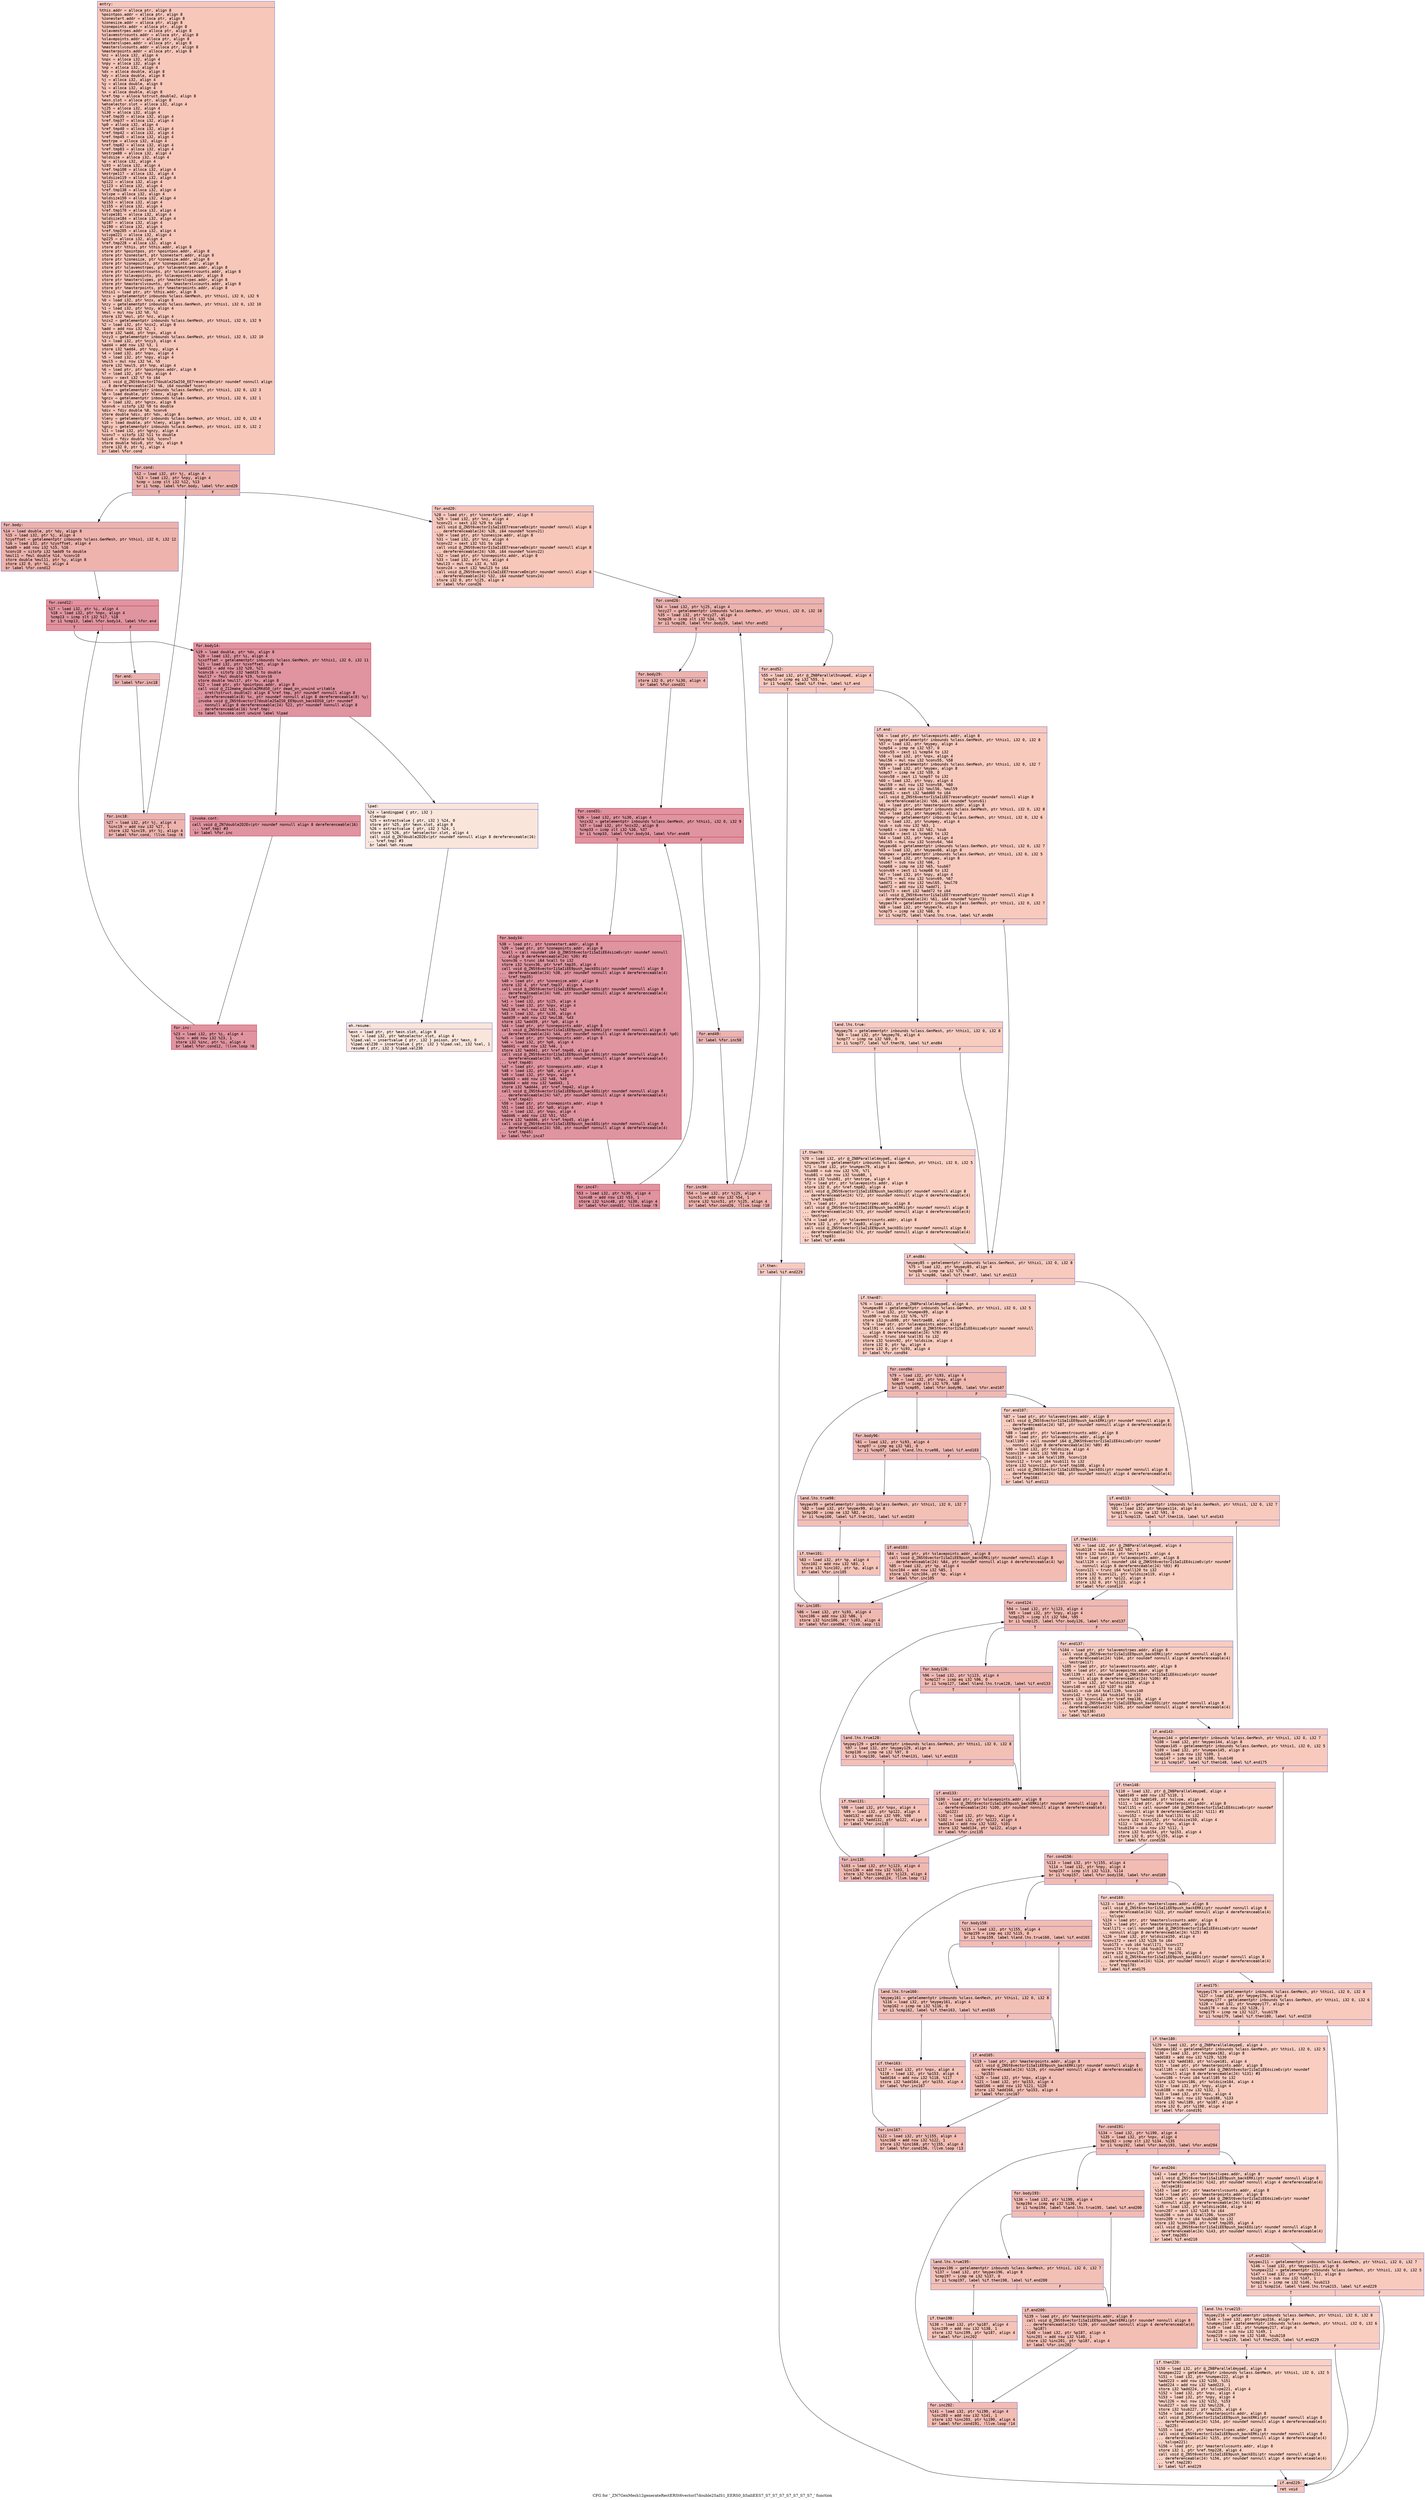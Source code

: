 digraph "CFG for '_ZN7GenMesh12generateRectERSt6vectorI7double2SaIS1_EERS0_IiSaIiEES7_S7_S7_S7_S7_S7_S7_S7_' function" {
	label="CFG for '_ZN7GenMesh12generateRectERSt6vectorI7double2SaIS1_EERS0_IiSaIiEES7_S7_S7_S7_S7_S7_S7_S7_' function";

	Node0x5579924471a0 [shape=record,color="#3d50c3ff", style=filled, fillcolor="#ec7f6370" fontname="Courier",label="{entry:\l|  %this.addr = alloca ptr, align 8\l  %pointpos.addr = alloca ptr, align 8\l  %zonestart.addr = alloca ptr, align 8\l  %zonesize.addr = alloca ptr, align 8\l  %zonepoints.addr = alloca ptr, align 8\l  %slavemstrpes.addr = alloca ptr, align 8\l  %slavemstrcounts.addr = alloca ptr, align 8\l  %slavepoints.addr = alloca ptr, align 8\l  %masterslvpes.addr = alloca ptr, align 8\l  %masterslvcounts.addr = alloca ptr, align 8\l  %masterpoints.addr = alloca ptr, align 8\l  %nz = alloca i32, align 4\l  %npx = alloca i32, align 4\l  %npy = alloca i32, align 4\l  %np = alloca i32, align 4\l  %dx = alloca double, align 8\l  %dy = alloca double, align 8\l  %j = alloca i32, align 4\l  %y = alloca double, align 8\l  %i = alloca i32, align 4\l  %x = alloca double, align 8\l  %ref.tmp = alloca %struct.double2, align 8\l  %exn.slot = alloca ptr, align 8\l  %ehselector.slot = alloca i32, align 4\l  %j25 = alloca i32, align 4\l  %i30 = alloca i32, align 4\l  %ref.tmp35 = alloca i32, align 4\l  %ref.tmp37 = alloca i32, align 4\l  %p0 = alloca i32, align 4\l  %ref.tmp40 = alloca i32, align 4\l  %ref.tmp42 = alloca i32, align 4\l  %ref.tmp45 = alloca i32, align 4\l  %mstrpe = alloca i32, align 4\l  %ref.tmp82 = alloca i32, align 4\l  %ref.tmp83 = alloca i32, align 4\l  %mstrpe88 = alloca i32, align 4\l  %oldsize = alloca i32, align 4\l  %p = alloca i32, align 4\l  %i93 = alloca i32, align 4\l  %ref.tmp108 = alloca i32, align 4\l  %mstrpe117 = alloca i32, align 4\l  %oldsize119 = alloca i32, align 4\l  %p122 = alloca i32, align 4\l  %j123 = alloca i32, align 4\l  %ref.tmp138 = alloca i32, align 4\l  %slvpe = alloca i32, align 4\l  %oldsize150 = alloca i32, align 4\l  %p153 = alloca i32, align 4\l  %j155 = alloca i32, align 4\l  %ref.tmp170 = alloca i32, align 4\l  %slvpe181 = alloca i32, align 4\l  %oldsize184 = alloca i32, align 4\l  %p187 = alloca i32, align 4\l  %i190 = alloca i32, align 4\l  %ref.tmp205 = alloca i32, align 4\l  %slvpe221 = alloca i32, align 4\l  %p225 = alloca i32, align 4\l  %ref.tmp228 = alloca i32, align 4\l  store ptr %this, ptr %this.addr, align 8\l  store ptr %pointpos, ptr %pointpos.addr, align 8\l  store ptr %zonestart, ptr %zonestart.addr, align 8\l  store ptr %zonesize, ptr %zonesize.addr, align 8\l  store ptr %zonepoints, ptr %zonepoints.addr, align 8\l  store ptr %slavemstrpes, ptr %slavemstrpes.addr, align 8\l  store ptr %slavemstrcounts, ptr %slavemstrcounts.addr, align 8\l  store ptr %slavepoints, ptr %slavepoints.addr, align 8\l  store ptr %masterslvpes, ptr %masterslvpes.addr, align 8\l  store ptr %masterslvcounts, ptr %masterslvcounts.addr, align 8\l  store ptr %masterpoints, ptr %masterpoints.addr, align 8\l  %this1 = load ptr, ptr %this.addr, align 8\l  %nzx = getelementptr inbounds %class.GenMesh, ptr %this1, i32 0, i32 9\l  %0 = load i32, ptr %nzx, align 8\l  %nzy = getelementptr inbounds %class.GenMesh, ptr %this1, i32 0, i32 10\l  %1 = load i32, ptr %nzy, align 4\l  %mul = mul nsw i32 %0, %1\l  store i32 %mul, ptr %nz, align 4\l  %nzx2 = getelementptr inbounds %class.GenMesh, ptr %this1, i32 0, i32 9\l  %2 = load i32, ptr %nzx2, align 8\l  %add = add nsw i32 %2, 1\l  store i32 %add, ptr %npx, align 4\l  %nzy3 = getelementptr inbounds %class.GenMesh, ptr %this1, i32 0, i32 10\l  %3 = load i32, ptr %nzy3, align 4\l  %add4 = add nsw i32 %3, 1\l  store i32 %add4, ptr %npy, align 4\l  %4 = load i32, ptr %npx, align 4\l  %5 = load i32, ptr %npy, align 4\l  %mul5 = mul nsw i32 %4, %5\l  store i32 %mul5, ptr %np, align 4\l  %6 = load ptr, ptr %pointpos.addr, align 8\l  %7 = load i32, ptr %np, align 4\l  %conv = sext i32 %7 to i64\l  call void @_ZNSt6vectorI7double2SaIS0_EE7reserveEm(ptr noundef nonnull align\l... 8 dereferenceable(24) %6, i64 noundef %conv)\l  %lenx = getelementptr inbounds %class.GenMesh, ptr %this1, i32 0, i32 3\l  %8 = load double, ptr %lenx, align 8\l  %gnzx = getelementptr inbounds %class.GenMesh, ptr %this1, i32 0, i32 1\l  %9 = load i32, ptr %gnzx, align 8\l  %conv6 = sitofp i32 %9 to double\l  %div = fdiv double %8, %conv6\l  store double %div, ptr %dx, align 8\l  %leny = getelementptr inbounds %class.GenMesh, ptr %this1, i32 0, i32 4\l  %10 = load double, ptr %leny, align 8\l  %gnzy = getelementptr inbounds %class.GenMesh, ptr %this1, i32 0, i32 2\l  %11 = load i32, ptr %gnzy, align 4\l  %conv7 = sitofp i32 %11 to double\l  %div8 = fdiv double %10, %conv7\l  store double %div8, ptr %dy, align 8\l  store i32 0, ptr %j, align 4\l  br label %for.cond\l}"];
	Node0x5579924471a0 -> Node0x557992464010[tooltip="entry -> for.cond\nProbability 100.00%" ];
	Node0x557992464010 [shape=record,color="#3d50c3ff", style=filled, fillcolor="#d6524470" fontname="Courier",label="{for.cond:\l|  %12 = load i32, ptr %j, align 4\l  %13 = load i32, ptr %npy, align 4\l  %cmp = icmp slt i32 %12, %13\l  br i1 %cmp, label %for.body, label %for.end20\l|{<s0>T|<s1>F}}"];
	Node0x557992464010:s0 -> Node0x557992464280[tooltip="for.cond -> for.body\nProbability 96.88%" ];
	Node0x557992464010:s1 -> Node0x5579924642d0[tooltip="for.cond -> for.end20\nProbability 3.12%" ];
	Node0x557992464280 [shape=record,color="#3d50c3ff", style=filled, fillcolor="#d6524470" fontname="Courier",label="{for.body:\l|  %14 = load double, ptr %dy, align 8\l  %15 = load i32, ptr %j, align 4\l  %zyoffset = getelementptr inbounds %class.GenMesh, ptr %this1, i32 0, i32 12\l  %16 = load i32, ptr %zyoffset, align 4\l  %add9 = add nsw i32 %15, %16\l  %conv10 = sitofp i32 %add9 to double\l  %mul11 = fmul double %14, %conv10\l  store double %mul11, ptr %y, align 8\l  store i32 0, ptr %i, align 4\l  br label %for.cond12\l}"];
	Node0x557992464280 -> Node0x557992464970[tooltip="for.body -> for.cond12\nProbability 100.00%" ];
	Node0x557992464970 [shape=record,color="#b70d28ff", style=filled, fillcolor="#b70d2870" fontname="Courier",label="{for.cond12:\l|  %17 = load i32, ptr %i, align 4\l  %18 = load i32, ptr %npx, align 4\l  %cmp13 = icmp slt i32 %17, %18\l  br i1 %cmp13, label %for.body14, label %for.end\l|{<s0>T|<s1>F}}"];
	Node0x557992464970:s0 -> Node0x55799245e2c0[tooltip="for.cond12 -> for.body14\nProbability 96.88%" ];
	Node0x557992464970:s1 -> Node0x55799245e340[tooltip="for.cond12 -> for.end\nProbability 3.12%" ];
	Node0x55799245e2c0 [shape=record,color="#b70d28ff", style=filled, fillcolor="#b70d2870" fontname="Courier",label="{for.body14:\l|  %19 = load double, ptr %dx, align 8\l  %20 = load i32, ptr %i, align 4\l  %zxoffset = getelementptr inbounds %class.GenMesh, ptr %this1, i32 0, i32 11\l  %21 = load i32, ptr %zxoffset, align 8\l  %add15 = add nsw i32 %20, %21\l  %conv16 = sitofp i32 %add15 to double\l  %mul17 = fmul double %19, %conv16\l  store double %mul17, ptr %x, align 8\l  %22 = load ptr, ptr %pointpos.addr, align 8\l  call void @_Z12make_double2RKdS0_(ptr dead_on_unwind writable\l... sret(%struct.double2) align 8 %ref.tmp, ptr noundef nonnull align 8\l... dereferenceable(8) %x, ptr noundef nonnull align 8 dereferenceable(8) %y)\l  invoke void @_ZNSt6vectorI7double2SaIS0_EE9push_backEOS0_(ptr noundef\l... nonnull align 8 dereferenceable(24) %22, ptr noundef nonnull align 8\l... dereferenceable(16) %ref.tmp)\l          to label %invoke.cont unwind label %lpad\l}"];
	Node0x55799245e2c0 -> Node0x557992465a30[tooltip="for.body14 -> invoke.cont\nProbability 100.00%" ];
	Node0x55799245e2c0 -> Node0x557992465a80[tooltip="for.body14 -> lpad\nProbability 0.00%" ];
	Node0x557992465a30 [shape=record,color="#b70d28ff", style=filled, fillcolor="#b70d2870" fontname="Courier",label="{invoke.cont:\l|  call void @_ZN7double2D2Ev(ptr noundef nonnull align 8 dereferenceable(16)\l... %ref.tmp) #3\l  br label %for.inc\l}"];
	Node0x557992465a30 -> Node0x557992465d70[tooltip="invoke.cont -> for.inc\nProbability 100.00%" ];
	Node0x557992465d70 [shape=record,color="#b70d28ff", style=filled, fillcolor="#b70d2870" fontname="Courier",label="{for.inc:\l|  %23 = load i32, ptr %i, align 4\l  %inc = add nsw i32 %23, 1\l  store i32 %inc, ptr %i, align 4\l  br label %for.cond12, !llvm.loop !6\l}"];
	Node0x557992465d70 -> Node0x557992464970[tooltip="for.inc -> for.cond12\nProbability 100.00%" ];
	Node0x557992465a80 [shape=record,color="#3d50c3ff", style=filled, fillcolor="#f4c5ad70" fontname="Courier",label="{lpad:\l|  %24 = landingpad \{ ptr, i32 \}\l          cleanup\l  %25 = extractvalue \{ ptr, i32 \} %24, 0\l  store ptr %25, ptr %exn.slot, align 8\l  %26 = extractvalue \{ ptr, i32 \} %24, 1\l  store i32 %26, ptr %ehselector.slot, align 4\l  call void @_ZN7double2D2Ev(ptr noundef nonnull align 8 dereferenceable(16)\l... %ref.tmp) #3\l  br label %eh.resume\l}"];
	Node0x557992465a80 -> Node0x5579924664f0[tooltip="lpad -> eh.resume\nProbability 100.00%" ];
	Node0x55799245e340 [shape=record,color="#3d50c3ff", style=filled, fillcolor="#d6524470" fontname="Courier",label="{for.end:\l|  br label %for.inc18\l}"];
	Node0x55799245e340 -> Node0x5579924665b0[tooltip="for.end -> for.inc18\nProbability 100.00%" ];
	Node0x5579924665b0 [shape=record,color="#3d50c3ff", style=filled, fillcolor="#d6524470" fontname="Courier",label="{for.inc18:\l|  %27 = load i32, ptr %j, align 4\l  %inc19 = add nsw i32 %27, 1\l  store i32 %inc19, ptr %j, align 4\l  br label %for.cond, !llvm.loop !8\l}"];
	Node0x5579924665b0 -> Node0x557992464010[tooltip="for.inc18 -> for.cond\nProbability 100.00%" ];
	Node0x5579924642d0 [shape=record,color="#3d50c3ff", style=filled, fillcolor="#ec7f6370" fontname="Courier",label="{for.end20:\l|  %28 = load ptr, ptr %zonestart.addr, align 8\l  %29 = load i32, ptr %nz, align 4\l  %conv21 = sext i32 %29 to i64\l  call void @_ZNSt6vectorIiSaIiEE7reserveEm(ptr noundef nonnull align 8\l... dereferenceable(24) %28, i64 noundef %conv21)\l  %30 = load ptr, ptr %zonesize.addr, align 8\l  %31 = load i32, ptr %nz, align 4\l  %conv22 = sext i32 %31 to i64\l  call void @_ZNSt6vectorIiSaIiEE7reserveEm(ptr noundef nonnull align 8\l... dereferenceable(24) %30, i64 noundef %conv22)\l  %32 = load ptr, ptr %zonepoints.addr, align 8\l  %33 = load i32, ptr %nz, align 4\l  %mul23 = mul nsw i32 4, %33\l  %conv24 = sext i32 %mul23 to i64\l  call void @_ZNSt6vectorIiSaIiEE7reserveEm(ptr noundef nonnull align 8\l... dereferenceable(24) %32, i64 noundef %conv24)\l  store i32 0, ptr %j25, align 4\l  br label %for.cond26\l}"];
	Node0x5579924642d0 -> Node0x5579924673e0[tooltip="for.end20 -> for.cond26\nProbability 100.00%" ];
	Node0x5579924673e0 [shape=record,color="#3d50c3ff", style=filled, fillcolor="#d6524470" fontname="Courier",label="{for.cond26:\l|  %34 = load i32, ptr %j25, align 4\l  %nzy27 = getelementptr inbounds %class.GenMesh, ptr %this1, i32 0, i32 10\l  %35 = load i32, ptr %nzy27, align 4\l  %cmp28 = icmp slt i32 %34, %35\l  br i1 %cmp28, label %for.body29, label %for.end52\l|{<s0>T|<s1>F}}"];
	Node0x5579924673e0:s0 -> Node0x5579924676f0[tooltip="for.cond26 -> for.body29\nProbability 96.88%" ];
	Node0x5579924673e0:s1 -> Node0x557992467740[tooltip="for.cond26 -> for.end52\nProbability 3.12%" ];
	Node0x5579924676f0 [shape=record,color="#3d50c3ff", style=filled, fillcolor="#d6524470" fontname="Courier",label="{for.body29:\l|  store i32 0, ptr %i30, align 4\l  br label %for.cond31\l}"];
	Node0x5579924676f0 -> Node0x557992467910[tooltip="for.body29 -> for.cond31\nProbability 100.00%" ];
	Node0x557992467910 [shape=record,color="#b70d28ff", style=filled, fillcolor="#b70d2870" fontname="Courier",label="{for.cond31:\l|  %36 = load i32, ptr %i30, align 4\l  %nzx32 = getelementptr inbounds %class.GenMesh, ptr %this1, i32 0, i32 9\l  %37 = load i32, ptr %nzx32, align 8\l  %cmp33 = icmp slt i32 %36, %37\l  br i1 %cmp33, label %for.body34, label %for.end49\l|{<s0>T|<s1>F}}"];
	Node0x557992467910:s0 -> Node0x557992467c90[tooltip="for.cond31 -> for.body34\nProbability 96.88%" ];
	Node0x557992467910:s1 -> Node0x557992467d10[tooltip="for.cond31 -> for.end49\nProbability 3.12%" ];
	Node0x557992467c90 [shape=record,color="#b70d28ff", style=filled, fillcolor="#b70d2870" fontname="Courier",label="{for.body34:\l|  %38 = load ptr, ptr %zonestart.addr, align 8\l  %39 = load ptr, ptr %zonepoints.addr, align 8\l  %call = call noundef i64 @_ZNKSt6vectorIiSaIiEE4sizeEv(ptr noundef nonnull\l... align 8 dereferenceable(24) %39) #3\l  %conv36 = trunc i64 %call to i32\l  store i32 %conv36, ptr %ref.tmp35, align 4\l  call void @_ZNSt6vectorIiSaIiEE9push_backEOi(ptr noundef nonnull align 8\l... dereferenceable(24) %38, ptr noundef nonnull align 4 dereferenceable(4)\l... %ref.tmp35)\l  %40 = load ptr, ptr %zonesize.addr, align 8\l  store i32 4, ptr %ref.tmp37, align 4\l  call void @_ZNSt6vectorIiSaIiEE9push_backEOi(ptr noundef nonnull align 8\l... dereferenceable(24) %40, ptr noundef nonnull align 4 dereferenceable(4)\l... %ref.tmp37)\l  %41 = load i32, ptr %j25, align 4\l  %42 = load i32, ptr %npx, align 4\l  %mul38 = mul nsw i32 %41, %42\l  %43 = load i32, ptr %i30, align 4\l  %add39 = add nsw i32 %mul38, %43\l  store i32 %add39, ptr %p0, align 4\l  %44 = load ptr, ptr %zonepoints.addr, align 8\l  call void @_ZNSt6vectorIiSaIiEE9push_backERKi(ptr noundef nonnull align 8\l... dereferenceable(24) %44, ptr noundef nonnull align 4 dereferenceable(4) %p0)\l  %45 = load ptr, ptr %zonepoints.addr, align 8\l  %46 = load i32, ptr %p0, align 4\l  %add41 = add nsw i32 %46, 1\l  store i32 %add41, ptr %ref.tmp40, align 4\l  call void @_ZNSt6vectorIiSaIiEE9push_backEOi(ptr noundef nonnull align 8\l... dereferenceable(24) %45, ptr noundef nonnull align 4 dereferenceable(4)\l... %ref.tmp40)\l  %47 = load ptr, ptr %zonepoints.addr, align 8\l  %48 = load i32, ptr %p0, align 4\l  %49 = load i32, ptr %npx, align 4\l  %add43 = add nsw i32 %48, %49\l  %add44 = add nsw i32 %add43, 1\l  store i32 %add44, ptr %ref.tmp42, align 4\l  call void @_ZNSt6vectorIiSaIiEE9push_backEOi(ptr noundef nonnull align 8\l... dereferenceable(24) %47, ptr noundef nonnull align 4 dereferenceable(4)\l... %ref.tmp42)\l  %50 = load ptr, ptr %zonepoints.addr, align 8\l  %51 = load i32, ptr %p0, align 4\l  %52 = load i32, ptr %npx, align 4\l  %add46 = add nsw i32 %51, %52\l  store i32 %add46, ptr %ref.tmp45, align 4\l  call void @_ZNSt6vectorIiSaIiEE9push_backEOi(ptr noundef nonnull align 8\l... dereferenceable(24) %50, ptr noundef nonnull align 4 dereferenceable(4)\l... %ref.tmp45)\l  br label %for.inc47\l}"];
	Node0x557992467c90 -> Node0x557992469e70[tooltip="for.body34 -> for.inc47\nProbability 100.00%" ];
	Node0x557992469e70 [shape=record,color="#b70d28ff", style=filled, fillcolor="#b70d2870" fontname="Courier",label="{for.inc47:\l|  %53 = load i32, ptr %i30, align 4\l  %inc48 = add nsw i32 %53, 1\l  store i32 %inc48, ptr %i30, align 4\l  br label %for.cond31, !llvm.loop !9\l}"];
	Node0x557992469e70 -> Node0x557992467910[tooltip="for.inc47 -> for.cond31\nProbability 100.00%" ];
	Node0x557992467d10 [shape=record,color="#3d50c3ff", style=filled, fillcolor="#d6524470" fontname="Courier",label="{for.end49:\l|  br label %for.inc50\l}"];
	Node0x557992467d10 -> Node0x55799246a2a0[tooltip="for.end49 -> for.inc50\nProbability 100.00%" ];
	Node0x55799246a2a0 [shape=record,color="#3d50c3ff", style=filled, fillcolor="#d6524470" fontname="Courier",label="{for.inc50:\l|  %54 = load i32, ptr %j25, align 4\l  %inc51 = add nsw i32 %54, 1\l  store i32 %inc51, ptr %j25, align 4\l  br label %for.cond26, !llvm.loop !10\l}"];
	Node0x55799246a2a0 -> Node0x5579924673e0[tooltip="for.inc50 -> for.cond26\nProbability 100.00%" ];
	Node0x557992467740 [shape=record,color="#3d50c3ff", style=filled, fillcolor="#ec7f6370" fontname="Courier",label="{for.end52:\l|  %55 = load i32, ptr @_ZN8Parallel5numpeE, align 4\l  %cmp53 = icmp eq i32 %55, 1\l  br i1 %cmp53, label %if.then, label %if.end\l|{<s0>T|<s1>F}}"];
	Node0x557992467740:s0 -> Node0x55799246a860[tooltip="for.end52 -> if.then\nProbability 50.00%" ];
	Node0x557992467740:s1 -> Node0x55799246a8d0[tooltip="for.end52 -> if.end\nProbability 50.00%" ];
	Node0x55799246a860 [shape=record,color="#3d50c3ff", style=filled, fillcolor="#ef886b70" fontname="Courier",label="{if.then:\l|  br label %if.end229\l}"];
	Node0x55799246a860 -> Node0x55799246a9f0[tooltip="if.then -> if.end229\nProbability 100.00%" ];
	Node0x55799246a8d0 [shape=record,color="#3d50c3ff", style=filled, fillcolor="#ef886b70" fontname="Courier",label="{if.end:\l|  %56 = load ptr, ptr %slavepoints.addr, align 8\l  %mypey = getelementptr inbounds %class.GenMesh, ptr %this1, i32 0, i32 8\l  %57 = load i32, ptr %mypey, align 4\l  %cmp54 = icmp ne i32 %57, 0\l  %conv55 = zext i1 %cmp54 to i32\l  %58 = load i32, ptr %npx, align 4\l  %mul56 = mul nsw i32 %conv55, %58\l  %mypex = getelementptr inbounds %class.GenMesh, ptr %this1, i32 0, i32 7\l  %59 = load i32, ptr %mypex, align 8\l  %cmp57 = icmp ne i32 %59, 0\l  %conv58 = zext i1 %cmp57 to i32\l  %60 = load i32, ptr %npy, align 4\l  %mul59 = mul nsw i32 %conv58, %60\l  %add60 = add nsw i32 %mul56, %mul59\l  %conv61 = sext i32 %add60 to i64\l  call void @_ZNSt6vectorIiSaIiEE7reserveEm(ptr noundef nonnull align 8\l... dereferenceable(24) %56, i64 noundef %conv61)\l  %61 = load ptr, ptr %masterpoints.addr, align 8\l  %mypey62 = getelementptr inbounds %class.GenMesh, ptr %this1, i32 0, i32 8\l  %62 = load i32, ptr %mypey62, align 4\l  %numpey = getelementptr inbounds %class.GenMesh, ptr %this1, i32 0, i32 6\l  %63 = load i32, ptr %numpey, align 4\l  %sub = sub nsw i32 %63, 1\l  %cmp63 = icmp ne i32 %62, %sub\l  %conv64 = zext i1 %cmp63 to i32\l  %64 = load i32, ptr %npx, align 4\l  %mul65 = mul nsw i32 %conv64, %64\l  %mypex66 = getelementptr inbounds %class.GenMesh, ptr %this1, i32 0, i32 7\l  %65 = load i32, ptr %mypex66, align 8\l  %numpex = getelementptr inbounds %class.GenMesh, ptr %this1, i32 0, i32 5\l  %66 = load i32, ptr %numpex, align 8\l  %sub67 = sub nsw i32 %66, 1\l  %cmp68 = icmp ne i32 %65, %sub67\l  %conv69 = zext i1 %cmp68 to i32\l  %67 = load i32, ptr %npy, align 4\l  %mul70 = mul nsw i32 %conv69, %67\l  %add71 = add nsw i32 %mul65, %mul70\l  %add72 = add nsw i32 %add71, 1\l  %conv73 = sext i32 %add72 to i64\l  call void @_ZNSt6vectorIiSaIiEE7reserveEm(ptr noundef nonnull align 8\l... dereferenceable(24) %61, i64 noundef %conv73)\l  %mypex74 = getelementptr inbounds %class.GenMesh, ptr %this1, i32 0, i32 7\l  %68 = load i32, ptr %mypex74, align 8\l  %cmp75 = icmp ne i32 %68, 0\l  br i1 %cmp75, label %land.lhs.true, label %if.end84\l|{<s0>T|<s1>F}}"];
	Node0x55799246a8d0:s0 -> Node0x55799246c6a0[tooltip="if.end -> land.lhs.true\nProbability 62.50%" ];
	Node0x55799246a8d0:s1 -> Node0x55799246c6f0[tooltip="if.end -> if.end84\nProbability 37.50%" ];
	Node0x55799246c6a0 [shape=record,color="#3d50c3ff", style=filled, fillcolor="#f08b6e70" fontname="Courier",label="{land.lhs.true:\l|  %mypey76 = getelementptr inbounds %class.GenMesh, ptr %this1, i32 0, i32 8\l  %69 = load i32, ptr %mypey76, align 4\l  %cmp77 = icmp ne i32 %69, 0\l  br i1 %cmp77, label %if.then78, label %if.end84\l|{<s0>T|<s1>F}}"];
	Node0x55799246c6a0:s0 -> Node0x55799246ca00[tooltip="land.lhs.true -> if.then78\nProbability 62.50%" ];
	Node0x55799246c6a0:s1 -> Node0x55799246c6f0[tooltip="land.lhs.true -> if.end84\nProbability 37.50%" ];
	Node0x55799246ca00 [shape=record,color="#3d50c3ff", style=filled, fillcolor="#f3947570" fontname="Courier",label="{if.then78:\l|  %70 = load i32, ptr @_ZN8Parallel4mypeE, align 4\l  %numpex79 = getelementptr inbounds %class.GenMesh, ptr %this1, i32 0, i32 5\l  %71 = load i32, ptr %numpex79, align 8\l  %sub80 = sub nsw i32 %70, %71\l  %sub81 = sub nsw i32 %sub80, 1\l  store i32 %sub81, ptr %mstrpe, align 4\l  %72 = load ptr, ptr %slavepoints.addr, align 8\l  store i32 0, ptr %ref.tmp82, align 4\l  call void @_ZNSt6vectorIiSaIiEE9push_backEOi(ptr noundef nonnull align 8\l... dereferenceable(24) %72, ptr noundef nonnull align 4 dereferenceable(4)\l... %ref.tmp82)\l  %73 = load ptr, ptr %slavemstrpes.addr, align 8\l  call void @_ZNSt6vectorIiSaIiEE9push_backERKi(ptr noundef nonnull align 8\l... dereferenceable(24) %73, ptr noundef nonnull align 4 dereferenceable(4)\l... %mstrpe)\l  %74 = load ptr, ptr %slavemstrcounts.addr, align 8\l  store i32 1, ptr %ref.tmp83, align 4\l  call void @_ZNSt6vectorIiSaIiEE9push_backEOi(ptr noundef nonnull align 8\l... dereferenceable(24) %74, ptr noundef nonnull align 4 dereferenceable(4)\l... %ref.tmp83)\l  br label %if.end84\l}"];
	Node0x55799246ca00 -> Node0x55799246c6f0[tooltip="if.then78 -> if.end84\nProbability 100.00%" ];
	Node0x55799246c6f0 [shape=record,color="#3d50c3ff", style=filled, fillcolor="#ef886b70" fontname="Courier",label="{if.end84:\l|  %mypey85 = getelementptr inbounds %class.GenMesh, ptr %this1, i32 0, i32 8\l  %75 = load i32, ptr %mypey85, align 4\l  %cmp86 = icmp ne i32 %75, 0\l  br i1 %cmp86, label %if.then87, label %if.end113\l|{<s0>T|<s1>F}}"];
	Node0x55799246c6f0:s0 -> Node0x55799246d7f0[tooltip="if.end84 -> if.then87\nProbability 62.50%" ];
	Node0x55799246c6f0:s1 -> Node0x55799246d840[tooltip="if.end84 -> if.end113\nProbability 37.50%" ];
	Node0x55799246d7f0 [shape=record,color="#3d50c3ff", style=filled, fillcolor="#f08b6e70" fontname="Courier",label="{if.then87:\l|  %76 = load i32, ptr @_ZN8Parallel4mypeE, align 4\l  %numpex89 = getelementptr inbounds %class.GenMesh, ptr %this1, i32 0, i32 5\l  %77 = load i32, ptr %numpex89, align 8\l  %sub90 = sub nsw i32 %76, %77\l  store i32 %sub90, ptr %mstrpe88, align 4\l  %78 = load ptr, ptr %slavepoints.addr, align 8\l  %call91 = call noundef i64 @_ZNKSt6vectorIiSaIiEE4sizeEv(ptr noundef nonnull\l... align 8 dereferenceable(24) %78) #3\l  %conv92 = trunc i64 %call91 to i32\l  store i32 %conv92, ptr %oldsize, align 4\l  store i32 0, ptr %p, align 4\l  store i32 0, ptr %i93, align 4\l  br label %for.cond94\l}"];
	Node0x55799246d7f0 -> Node0x55799246e100[tooltip="if.then87 -> for.cond94\nProbability 100.00%" ];
	Node0x55799246e100 [shape=record,color="#3d50c3ff", style=filled, fillcolor="#de614d70" fontname="Courier",label="{for.cond94:\l|  %79 = load i32, ptr %i93, align 4\l  %80 = load i32, ptr %npx, align 4\l  %cmp95 = icmp slt i32 %79, %80\l  br i1 %cmp95, label %for.body96, label %for.end107\l|{<s0>T|<s1>F}}"];
	Node0x55799246e100:s0 -> Node0x55799246e370[tooltip="for.cond94 -> for.body96\nProbability 96.88%" ];
	Node0x55799246e100:s1 -> Node0x55799246e3c0[tooltip="for.cond94 -> for.end107\nProbability 3.12%" ];
	Node0x55799246e370 [shape=record,color="#3d50c3ff", style=filled, fillcolor="#de614d70" fontname="Courier",label="{for.body96:\l|  %81 = load i32, ptr %i93, align 4\l  %cmp97 = icmp eq i32 %81, 0\l  br i1 %cmp97, label %land.lhs.true98, label %if.end103\l|{<s0>T|<s1>F}}"];
	Node0x55799246e370:s0 -> Node0x55799246e620[tooltip="for.body96 -> land.lhs.true98\nProbability 37.50%" ];
	Node0x55799246e370:s1 -> Node0x55799246e6a0[tooltip="for.body96 -> if.end103\nProbability 62.50%" ];
	Node0x55799246e620 [shape=record,color="#3d50c3ff", style=filled, fillcolor="#e5705870" fontname="Courier",label="{land.lhs.true98:\l|  %mypex99 = getelementptr inbounds %class.GenMesh, ptr %this1, i32 0, i32 7\l  %82 = load i32, ptr %mypex99, align 8\l  %cmp100 = icmp ne i32 %82, 0\l  br i1 %cmp100, label %if.then101, label %if.end103\l|{<s0>T|<s1>F}}"];
	Node0x55799246e620:s0 -> Node0x5579924649f0[tooltip="land.lhs.true98 -> if.then101\nProbability 62.50%" ];
	Node0x55799246e620:s1 -> Node0x55799246e6a0[tooltip="land.lhs.true98 -> if.end103\nProbability 37.50%" ];
	Node0x5579924649f0 [shape=record,color="#3d50c3ff", style=filled, fillcolor="#e8765c70" fontname="Courier",label="{if.then101:\l|  %83 = load i32, ptr %p, align 4\l  %inc102 = add nsw i32 %83, 1\l  store i32 %inc102, ptr %p, align 4\l  br label %for.inc105\l}"];
	Node0x5579924649f0 -> Node0x557992464cc0[tooltip="if.then101 -> for.inc105\nProbability 100.00%" ];
	Node0x55799246e6a0 [shape=record,color="#3d50c3ff", style=filled, fillcolor="#e1675170" fontname="Courier",label="{if.end103:\l|  %84 = load ptr, ptr %slavepoints.addr, align 8\l  call void @_ZNSt6vectorIiSaIiEE9push_backERKi(ptr noundef nonnull align 8\l... dereferenceable(24) %84, ptr noundef nonnull align 4 dereferenceable(4) %p)\l  %85 = load i32, ptr %p, align 4\l  %inc104 = add nsw i32 %85, 1\l  store i32 %inc104, ptr %p, align 4\l  br label %for.inc105\l}"];
	Node0x55799246e6a0 -> Node0x557992464cc0[tooltip="if.end103 -> for.inc105\nProbability 100.00%" ];
	Node0x557992464cc0 [shape=record,color="#3d50c3ff", style=filled, fillcolor="#de614d70" fontname="Courier",label="{for.inc105:\l|  %86 = load i32, ptr %i93, align 4\l  %inc106 = add nsw i32 %86, 1\l  store i32 %inc106, ptr %i93, align 4\l  br label %for.cond94, !llvm.loop !11\l}"];
	Node0x557992464cc0 -> Node0x55799246e100[tooltip="for.inc105 -> for.cond94\nProbability 100.00%" ];
	Node0x55799246e3c0 [shape=record,color="#3d50c3ff", style=filled, fillcolor="#f08b6e70" fontname="Courier",label="{for.end107:\l|  %87 = load ptr, ptr %slavemstrpes.addr, align 8\l  call void @_ZNSt6vectorIiSaIiEE9push_backERKi(ptr noundef nonnull align 8\l... dereferenceable(24) %87, ptr noundef nonnull align 4 dereferenceable(4)\l... %mstrpe88)\l  %88 = load ptr, ptr %slavemstrcounts.addr, align 8\l  %89 = load ptr, ptr %slavepoints.addr, align 8\l  %call109 = call noundef i64 @_ZNKSt6vectorIiSaIiEE4sizeEv(ptr noundef\l... nonnull align 8 dereferenceable(24) %89) #3\l  %90 = load i32, ptr %oldsize, align 4\l  %conv110 = sext i32 %90 to i64\l  %sub111 = sub i64 %call109, %conv110\l  %conv112 = trunc i64 %sub111 to i32\l  store i32 %conv112, ptr %ref.tmp108, align 4\l  call void @_ZNSt6vectorIiSaIiEE9push_backEOi(ptr noundef nonnull align 8\l... dereferenceable(24) %88, ptr noundef nonnull align 4 dereferenceable(4)\l... %ref.tmp108)\l  br label %if.end113\l}"];
	Node0x55799246e3c0 -> Node0x55799246d840[tooltip="for.end107 -> if.end113\nProbability 100.00%" ];
	Node0x55799246d840 [shape=record,color="#3d50c3ff", style=filled, fillcolor="#ef886b70" fontname="Courier",label="{if.end113:\l|  %mypex114 = getelementptr inbounds %class.GenMesh, ptr %this1, i32 0, i32 7\l  %91 = load i32, ptr %mypex114, align 8\l  %cmp115 = icmp ne i32 %91, 0\l  br i1 %cmp115, label %if.then116, label %if.end143\l|{<s0>T|<s1>F}}"];
	Node0x55799246d840:s0 -> Node0x557992470bd0[tooltip="if.end113 -> if.then116\nProbability 62.50%" ];
	Node0x55799246d840:s1 -> Node0x557992470c20[tooltip="if.end113 -> if.end143\nProbability 37.50%" ];
	Node0x557992470bd0 [shape=record,color="#3d50c3ff", style=filled, fillcolor="#f08b6e70" fontname="Courier",label="{if.then116:\l|  %92 = load i32, ptr @_ZN8Parallel4mypeE, align 4\l  %sub118 = sub nsw i32 %92, 1\l  store i32 %sub118, ptr %mstrpe117, align 4\l  %93 = load ptr, ptr %slavepoints.addr, align 8\l  %call120 = call noundef i64 @_ZNKSt6vectorIiSaIiEE4sizeEv(ptr noundef\l... nonnull align 8 dereferenceable(24) %93) #3\l  %conv121 = trunc i64 %call120 to i32\l  store i32 %conv121, ptr %oldsize119, align 4\l  store i32 0, ptr %p122, align 4\l  store i32 0, ptr %j123, align 4\l  br label %for.cond124\l}"];
	Node0x557992470bd0 -> Node0x557992471380[tooltip="if.then116 -> for.cond124\nProbability 100.00%" ];
	Node0x557992471380 [shape=record,color="#3d50c3ff", style=filled, fillcolor="#de614d70" fontname="Courier",label="{for.cond124:\l|  %94 = load i32, ptr %j123, align 4\l  %95 = load i32, ptr %npy, align 4\l  %cmp125 = icmp slt i32 %94, %95\l  br i1 %cmp125, label %for.body126, label %for.end137\l|{<s0>T|<s1>F}}"];
	Node0x557992471380:s0 -> Node0x557992468f20[tooltip="for.cond124 -> for.body126\nProbability 96.88%" ];
	Node0x557992471380:s1 -> Node0x557992468f70[tooltip="for.cond124 -> for.end137\nProbability 3.12%" ];
	Node0x557992468f20 [shape=record,color="#3d50c3ff", style=filled, fillcolor="#de614d70" fontname="Courier",label="{for.body126:\l|  %96 = load i32, ptr %j123, align 4\l  %cmp127 = icmp eq i32 %96, 0\l  br i1 %cmp127, label %land.lhs.true128, label %if.end133\l|{<s0>T|<s1>F}}"];
	Node0x557992468f20:s0 -> Node0x557992469200[tooltip="for.body126 -> land.lhs.true128\nProbability 37.50%" ];
	Node0x557992468f20:s1 -> Node0x5579924692a0[tooltip="for.body126 -> if.end133\nProbability 62.50%" ];
	Node0x557992469200 [shape=record,color="#3d50c3ff", style=filled, fillcolor="#e5705870" fontname="Courier",label="{land.lhs.true128:\l|  %mypey129 = getelementptr inbounds %class.GenMesh, ptr %this1, i32 0, i32 8\l  %97 = load i32, ptr %mypey129, align 4\l  %cmp130 = icmp ne i32 %97, 0\l  br i1 %cmp130, label %if.then131, label %if.end133\l|{<s0>T|<s1>F}}"];
	Node0x557992469200:s0 -> Node0x5579924695d0[tooltip="land.lhs.true128 -> if.then131\nProbability 62.50%" ];
	Node0x557992469200:s1 -> Node0x5579924692a0[tooltip="land.lhs.true128 -> if.end133\nProbability 37.50%" ];
	Node0x5579924695d0 [shape=record,color="#3d50c3ff", style=filled, fillcolor="#e8765c70" fontname="Courier",label="{if.then131:\l|  %98 = load i32, ptr %npx, align 4\l  %99 = load i32, ptr %p122, align 4\l  %add132 = add nsw i32 %99, %98\l  store i32 %add132, ptr %p122, align 4\l  br label %for.inc135\l}"];
	Node0x5579924695d0 -> Node0x557992472830[tooltip="if.then131 -> for.inc135\nProbability 100.00%" ];
	Node0x5579924692a0 [shape=record,color="#3d50c3ff", style=filled, fillcolor="#e1675170" fontname="Courier",label="{if.end133:\l|  %100 = load ptr, ptr %slavepoints.addr, align 8\l  call void @_ZNSt6vectorIiSaIiEE9push_backERKi(ptr noundef nonnull align 8\l... dereferenceable(24) %100, ptr noundef nonnull align 4 dereferenceable(4)\l... %p122)\l  %101 = load i32, ptr %npx, align 4\l  %102 = load i32, ptr %p122, align 4\l  %add134 = add nsw i32 %102, %101\l  store i32 %add134, ptr %p122, align 4\l  br label %for.inc135\l}"];
	Node0x5579924692a0 -> Node0x557992472830[tooltip="if.end133 -> for.inc135\nProbability 100.00%" ];
	Node0x557992472830 [shape=record,color="#3d50c3ff", style=filled, fillcolor="#de614d70" fontname="Courier",label="{for.inc135:\l|  %103 = load i32, ptr %j123, align 4\l  %inc136 = add nsw i32 %103, 1\l  store i32 %inc136, ptr %j123, align 4\l  br label %for.cond124, !llvm.loop !12\l}"];
	Node0x557992472830 -> Node0x557992471380[tooltip="for.inc135 -> for.cond124\nProbability 100.00%" ];
	Node0x557992468f70 [shape=record,color="#3d50c3ff", style=filled, fillcolor="#f08b6e70" fontname="Courier",label="{for.end137:\l|  %104 = load ptr, ptr %slavemstrpes.addr, align 8\l  call void @_ZNSt6vectorIiSaIiEE9push_backERKi(ptr noundef nonnull align 8\l... dereferenceable(24) %104, ptr noundef nonnull align 4 dereferenceable(4)\l... %mstrpe117)\l  %105 = load ptr, ptr %slavemstrcounts.addr, align 8\l  %106 = load ptr, ptr %slavepoints.addr, align 8\l  %call139 = call noundef i64 @_ZNKSt6vectorIiSaIiEE4sizeEv(ptr noundef\l... nonnull align 8 dereferenceable(24) %106) #3\l  %107 = load i32, ptr %oldsize119, align 4\l  %conv140 = sext i32 %107 to i64\l  %sub141 = sub i64 %call139, %conv140\l  %conv142 = trunc i64 %sub141 to i32\l  store i32 %conv142, ptr %ref.tmp138, align 4\l  call void @_ZNSt6vectorIiSaIiEE9push_backEOi(ptr noundef nonnull align 8\l... dereferenceable(24) %105, ptr noundef nonnull align 4 dereferenceable(4)\l... %ref.tmp138)\l  br label %if.end143\l}"];
	Node0x557992468f70 -> Node0x557992470c20[tooltip="for.end137 -> if.end143\nProbability 100.00%" ];
	Node0x557992470c20 [shape=record,color="#3d50c3ff", style=filled, fillcolor="#ef886b70" fontname="Courier",label="{if.end143:\l|  %mypex144 = getelementptr inbounds %class.GenMesh, ptr %this1, i32 0, i32 7\l  %108 = load i32, ptr %mypex144, align 8\l  %numpex145 = getelementptr inbounds %class.GenMesh, ptr %this1, i32 0, i32 5\l  %109 = load i32, ptr %numpex145, align 8\l  %sub146 = sub nsw i32 %109, 1\l  %cmp147 = icmp ne i32 %108, %sub146\l  br i1 %cmp147, label %if.then148, label %if.end175\l|{<s0>T|<s1>F}}"];
	Node0x557992470c20:s0 -> Node0x557992473d40[tooltip="if.end143 -> if.then148\nProbability 50.00%" ];
	Node0x557992470c20:s1 -> Node0x557992473dc0[tooltip="if.end143 -> if.end175\nProbability 50.00%" ];
	Node0x557992473d40 [shape=record,color="#3d50c3ff", style=filled, fillcolor="#f2907270" fontname="Courier",label="{if.then148:\l|  %110 = load i32, ptr @_ZN8Parallel4mypeE, align 4\l  %add149 = add nsw i32 %110, 1\l  store i32 %add149, ptr %slvpe, align 4\l  %111 = load ptr, ptr %masterpoints.addr, align 8\l  %call151 = call noundef i64 @_ZNKSt6vectorIiSaIiEE4sizeEv(ptr noundef\l... nonnull align 8 dereferenceable(24) %111) #3\l  %conv152 = trunc i64 %call151 to i32\l  store i32 %conv152, ptr %oldsize150, align 4\l  %112 = load i32, ptr %npx, align 4\l  %sub154 = sub nsw i32 %112, 1\l  store i32 %sub154, ptr %p153, align 4\l  store i32 0, ptr %j155, align 4\l  br label %for.cond156\l}"];
	Node0x557992473d40 -> Node0x557992474670[tooltip="if.then148 -> for.cond156\nProbability 100.00%" ];
	Node0x557992474670 [shape=record,color="#3d50c3ff", style=filled, fillcolor="#e1675170" fontname="Courier",label="{for.cond156:\l|  %113 = load i32, ptr %j155, align 4\l  %114 = load i32, ptr %npy, align 4\l  %cmp157 = icmp slt i32 %113, %114\l  br i1 %cmp157, label %for.body158, label %for.end169\l|{<s0>T|<s1>F}}"];
	Node0x557992474670:s0 -> Node0x5579924748e0[tooltip="for.cond156 -> for.body158\nProbability 96.88%" ];
	Node0x557992474670:s1 -> Node0x557992474930[tooltip="for.cond156 -> for.end169\nProbability 3.12%" ];
	Node0x5579924748e0 [shape=record,color="#3d50c3ff", style=filled, fillcolor="#e1675170" fontname="Courier",label="{for.body158:\l|  %115 = load i32, ptr %j155, align 4\l  %cmp159 = icmp eq i32 %115, 0\l  br i1 %cmp159, label %land.lhs.true160, label %if.end165\l|{<s0>T|<s1>F}}"];
	Node0x5579924748e0:s0 -> Node0x557992474bc0[tooltip="for.body158 -> land.lhs.true160\nProbability 37.50%" ];
	Node0x5579924748e0:s1 -> Node0x557992474c60[tooltip="for.body158 -> if.end165\nProbability 62.50%" ];
	Node0x557992474bc0 [shape=record,color="#3d50c3ff", style=filled, fillcolor="#e5705870" fontname="Courier",label="{land.lhs.true160:\l|  %mypey161 = getelementptr inbounds %class.GenMesh, ptr %this1, i32 0, i32 8\l  %116 = load i32, ptr %mypey161, align 4\l  %cmp162 = icmp ne i32 %116, 0\l  br i1 %cmp162, label %if.then163, label %if.end165\l|{<s0>T|<s1>F}}"];
	Node0x557992474bc0:s0 -> Node0x557992474f90[tooltip="land.lhs.true160 -> if.then163\nProbability 62.50%" ];
	Node0x557992474bc0:s1 -> Node0x557992474c60[tooltip="land.lhs.true160 -> if.end165\nProbability 37.50%" ];
	Node0x557992474f90 [shape=record,color="#3d50c3ff", style=filled, fillcolor="#e97a5f70" fontname="Courier",label="{if.then163:\l|  %117 = load i32, ptr %npx, align 4\l  %118 = load i32, ptr %p153, align 4\l  %add164 = add nsw i32 %118, %117\l  store i32 %add164, ptr %p153, align 4\l  br label %for.inc167\l}"];
	Node0x557992474f90 -> Node0x557992475310[tooltip="if.then163 -> for.inc167\nProbability 100.00%" ];
	Node0x557992474c60 [shape=record,color="#3d50c3ff", style=filled, fillcolor="#e36c5570" fontname="Courier",label="{if.end165:\l|  %119 = load ptr, ptr %masterpoints.addr, align 8\l  call void @_ZNSt6vectorIiSaIiEE9push_backERKi(ptr noundef nonnull align 8\l... dereferenceable(24) %119, ptr noundef nonnull align 4 dereferenceable(4)\l... %p153)\l  %120 = load i32, ptr %npx, align 4\l  %121 = load i32, ptr %p153, align 4\l  %add166 = add nsw i32 %121, %120\l  store i32 %add166, ptr %p153, align 4\l  br label %for.inc167\l}"];
	Node0x557992474c60 -> Node0x557992475310[tooltip="if.end165 -> for.inc167\nProbability 100.00%" ];
	Node0x557992475310 [shape=record,color="#3d50c3ff", style=filled, fillcolor="#e1675170" fontname="Courier",label="{for.inc167:\l|  %122 = load i32, ptr %j155, align 4\l  %inc168 = add nsw i32 %122, 1\l  store i32 %inc168, ptr %j155, align 4\l  br label %for.cond156, !llvm.loop !13\l}"];
	Node0x557992475310 -> Node0x557992474670[tooltip="for.inc167 -> for.cond156\nProbability 100.00%" ];
	Node0x557992474930 [shape=record,color="#3d50c3ff", style=filled, fillcolor="#f2907270" fontname="Courier",label="{for.end169:\l|  %123 = load ptr, ptr %masterslvpes.addr, align 8\l  call void @_ZNSt6vectorIiSaIiEE9push_backERKi(ptr noundef nonnull align 8\l... dereferenceable(24) %123, ptr noundef nonnull align 4 dereferenceable(4)\l... %slvpe)\l  %124 = load ptr, ptr %masterslvcounts.addr, align 8\l  %125 = load ptr, ptr %masterpoints.addr, align 8\l  %call171 = call noundef i64 @_ZNKSt6vectorIiSaIiEE4sizeEv(ptr noundef\l... nonnull align 8 dereferenceable(24) %125) #3\l  %126 = load i32, ptr %oldsize150, align 4\l  %conv172 = sext i32 %126 to i64\l  %sub173 = sub i64 %call171, %conv172\l  %conv174 = trunc i64 %sub173 to i32\l  store i32 %conv174, ptr %ref.tmp170, align 4\l  call void @_ZNSt6vectorIiSaIiEE9push_backEOi(ptr noundef nonnull align 8\l... dereferenceable(24) %124, ptr noundef nonnull align 4 dereferenceable(4)\l... %ref.tmp170)\l  br label %if.end175\l}"];
	Node0x557992474930 -> Node0x557992473dc0[tooltip="for.end169 -> if.end175\nProbability 100.00%" ];
	Node0x557992473dc0 [shape=record,color="#3d50c3ff", style=filled, fillcolor="#ef886b70" fontname="Courier",label="{if.end175:\l|  %mypey176 = getelementptr inbounds %class.GenMesh, ptr %this1, i32 0, i32 8\l  %127 = load i32, ptr %mypey176, align 4\l  %numpey177 = getelementptr inbounds %class.GenMesh, ptr %this1, i32 0, i32 6\l  %128 = load i32, ptr %numpey177, align 4\l  %sub178 = sub nsw i32 %128, 1\l  %cmp179 = icmp ne i32 %127, %sub178\l  br i1 %cmp179, label %if.then180, label %if.end210\l|{<s0>T|<s1>F}}"];
	Node0x557992473dc0:s0 -> Node0x557992476820[tooltip="if.end175 -> if.then180\nProbability 50.00%" ];
	Node0x557992473dc0:s1 -> Node0x5579924768a0[tooltip="if.end175 -> if.end210\nProbability 50.00%" ];
	Node0x557992476820 [shape=record,color="#3d50c3ff", style=filled, fillcolor="#f2907270" fontname="Courier",label="{if.then180:\l|  %129 = load i32, ptr @_ZN8Parallel4mypeE, align 4\l  %numpex182 = getelementptr inbounds %class.GenMesh, ptr %this1, i32 0, i32 5\l  %130 = load i32, ptr %numpex182, align 8\l  %add183 = add nsw i32 %129, %130\l  store i32 %add183, ptr %slvpe181, align 4\l  %131 = load ptr, ptr %masterpoints.addr, align 8\l  %call185 = call noundef i64 @_ZNKSt6vectorIiSaIiEE4sizeEv(ptr noundef\l... nonnull align 8 dereferenceable(24) %131) #3\l  %conv186 = trunc i64 %call185 to i32\l  store i32 %conv186, ptr %oldsize184, align 4\l  %132 = load i32, ptr %npy, align 4\l  %sub188 = sub nsw i32 %132, 1\l  %133 = load i32, ptr %npx, align 4\l  %mul189 = mul nsw i32 %sub188, %133\l  store i32 %mul189, ptr %p187, align 4\l  store i32 0, ptr %i190, align 4\l  br label %for.cond191\l}"];
	Node0x557992476820 -> Node0x5579924773f0[tooltip="if.then180 -> for.cond191\nProbability 100.00%" ];
	Node0x5579924773f0 [shape=record,color="#3d50c3ff", style=filled, fillcolor="#e1675170" fontname="Courier",label="{for.cond191:\l|  %134 = load i32, ptr %i190, align 4\l  %135 = load i32, ptr %npx, align 4\l  %cmp192 = icmp slt i32 %134, %135\l  br i1 %cmp192, label %for.body193, label %for.end204\l|{<s0>T|<s1>F}}"];
	Node0x5579924773f0:s0 -> Node0x557992477660[tooltip="for.cond191 -> for.body193\nProbability 96.88%" ];
	Node0x5579924773f0:s1 -> Node0x5579924776b0[tooltip="for.cond191 -> for.end204\nProbability 3.12%" ];
	Node0x557992477660 [shape=record,color="#3d50c3ff", style=filled, fillcolor="#e1675170" fontname="Courier",label="{for.body193:\l|  %136 = load i32, ptr %i190, align 4\l  %cmp194 = icmp eq i32 %136, 0\l  br i1 %cmp194, label %land.lhs.true195, label %if.end200\l|{<s0>T|<s1>F}}"];
	Node0x557992477660:s0 -> Node0x557992477940[tooltip="for.body193 -> land.lhs.true195\nProbability 37.50%" ];
	Node0x557992477660:s1 -> Node0x5579924779e0[tooltip="for.body193 -> if.end200\nProbability 62.50%" ];
	Node0x557992477940 [shape=record,color="#3d50c3ff", style=filled, fillcolor="#e5705870" fontname="Courier",label="{land.lhs.true195:\l|  %mypex196 = getelementptr inbounds %class.GenMesh, ptr %this1, i32 0, i32 7\l  %137 = load i32, ptr %mypex196, align 8\l  %cmp197 = icmp ne i32 %137, 0\l  br i1 %cmp197, label %if.then198, label %if.end200\l|{<s0>T|<s1>F}}"];
	Node0x557992477940:s0 -> Node0x557992477d10[tooltip="land.lhs.true195 -> if.then198\nProbability 62.50%" ];
	Node0x557992477940:s1 -> Node0x5579924779e0[tooltip="land.lhs.true195 -> if.end200\nProbability 37.50%" ];
	Node0x557992477d10 [shape=record,color="#3d50c3ff", style=filled, fillcolor="#e97a5f70" fontname="Courier",label="{if.then198:\l|  %138 = load i32, ptr %p187, align 4\l  %inc199 = add nsw i32 %138, 1\l  store i32 %inc199, ptr %p187, align 4\l  br label %for.inc202\l}"];
	Node0x557992477d10 -> Node0x557992478010[tooltip="if.then198 -> for.inc202\nProbability 100.00%" ];
	Node0x5579924779e0 [shape=record,color="#3d50c3ff", style=filled, fillcolor="#e36c5570" fontname="Courier",label="{if.end200:\l|  %139 = load ptr, ptr %masterpoints.addr, align 8\l  call void @_ZNSt6vectorIiSaIiEE9push_backERKi(ptr noundef nonnull align 8\l... dereferenceable(24) %139, ptr noundef nonnull align 4 dereferenceable(4)\l... %p187)\l  %140 = load i32, ptr %p187, align 4\l  %inc201 = add nsw i32 %140, 1\l  store i32 %inc201, ptr %p187, align 4\l  br label %for.inc202\l}"];
	Node0x5579924779e0 -> Node0x557992478010[tooltip="if.end200 -> for.inc202\nProbability 100.00%" ];
	Node0x557992478010 [shape=record,color="#3d50c3ff", style=filled, fillcolor="#e1675170" fontname="Courier",label="{for.inc202:\l|  %141 = load i32, ptr %i190, align 4\l  %inc203 = add nsw i32 %141, 1\l  store i32 %inc203, ptr %i190, align 4\l  br label %for.cond191, !llvm.loop !14\l}"];
	Node0x557992478010 -> Node0x5579924773f0[tooltip="for.inc202 -> for.cond191\nProbability 100.00%" ];
	Node0x5579924776b0 [shape=record,color="#3d50c3ff", style=filled, fillcolor="#f2907270" fontname="Courier",label="{for.end204:\l|  %142 = load ptr, ptr %masterslvpes.addr, align 8\l  call void @_ZNSt6vectorIiSaIiEE9push_backERKi(ptr noundef nonnull align 8\l... dereferenceable(24) %142, ptr noundef nonnull align 4 dereferenceable(4)\l... %slvpe181)\l  %143 = load ptr, ptr %masterslvcounts.addr, align 8\l  %144 = load ptr, ptr %masterpoints.addr, align 8\l  %call206 = call noundef i64 @_ZNKSt6vectorIiSaIiEE4sizeEv(ptr noundef\l... nonnull align 8 dereferenceable(24) %144) #3\l  %145 = load i32, ptr %oldsize184, align 4\l  %conv207 = sext i32 %145 to i64\l  %sub208 = sub i64 %call206, %conv207\l  %conv209 = trunc i64 %sub208 to i32\l  store i32 %conv209, ptr %ref.tmp205, align 4\l  call void @_ZNSt6vectorIiSaIiEE9push_backEOi(ptr noundef nonnull align 8\l... dereferenceable(24) %143, ptr noundef nonnull align 4 dereferenceable(4)\l... %ref.tmp205)\l  br label %if.end210\l}"];
	Node0x5579924776b0 -> Node0x5579924768a0[tooltip="for.end204 -> if.end210\nProbability 100.00%" ];
	Node0x5579924768a0 [shape=record,color="#3d50c3ff", style=filled, fillcolor="#ef886b70" fontname="Courier",label="{if.end210:\l|  %mypex211 = getelementptr inbounds %class.GenMesh, ptr %this1, i32 0, i32 7\l  %146 = load i32, ptr %mypex211, align 8\l  %numpex212 = getelementptr inbounds %class.GenMesh, ptr %this1, i32 0, i32 5\l  %147 = load i32, ptr %numpex212, align 8\l  %sub213 = sub nsw i32 %147, 1\l  %cmp214 = icmp ne i32 %146, %sub213\l  br i1 %cmp214, label %land.lhs.true215, label %if.end229\l|{<s0>T|<s1>F}}"];
	Node0x5579924768a0:s0 -> Node0x5579924794d0[tooltip="if.end210 -> land.lhs.true215\nProbability 50.00%" ];
	Node0x5579924768a0:s1 -> Node0x55799246a9f0[tooltip="if.end210 -> if.end229\nProbability 50.00%" ];
	Node0x5579924794d0 [shape=record,color="#3d50c3ff", style=filled, fillcolor="#f2907270" fontname="Courier",label="{land.lhs.true215:\l|  %mypey216 = getelementptr inbounds %class.GenMesh, ptr %this1, i32 0, i32 8\l  %148 = load i32, ptr %mypey216, align 4\l  %numpey217 = getelementptr inbounds %class.GenMesh, ptr %this1, i32 0, i32 6\l  %149 = load i32, ptr %numpey217, align 4\l  %sub218 = sub nsw i32 %149, 1\l  %cmp219 = icmp ne i32 %148, %sub218\l  br i1 %cmp219, label %if.then220, label %if.end229\l|{<s0>T|<s1>F}}"];
	Node0x5579924794d0:s0 -> Node0x557992479a40[tooltip="land.lhs.true215 -> if.then220\nProbability 50.00%" ];
	Node0x5579924794d0:s1 -> Node0x55799246a9f0[tooltip="land.lhs.true215 -> if.end229\nProbability 50.00%" ];
	Node0x557992479a40 [shape=record,color="#3d50c3ff", style=filled, fillcolor="#f4987a70" fontname="Courier",label="{if.then220:\l|  %150 = load i32, ptr @_ZN8Parallel4mypeE, align 4\l  %numpex222 = getelementptr inbounds %class.GenMesh, ptr %this1, i32 0, i32 5\l  %151 = load i32, ptr %numpex222, align 8\l  %add223 = add nsw i32 %150, %151\l  %add224 = add nsw i32 %add223, 1\l  store i32 %add224, ptr %slvpe221, align 4\l  %152 = load i32, ptr %npx, align 4\l  %153 = load i32, ptr %npy, align 4\l  %mul226 = mul nsw i32 %152, %153\l  %sub227 = sub nsw i32 %mul226, 1\l  store i32 %sub227, ptr %p225, align 4\l  %154 = load ptr, ptr %masterpoints.addr, align 8\l  call void @_ZNSt6vectorIiSaIiEE9push_backERKi(ptr noundef nonnull align 8\l... dereferenceable(24) %154, ptr noundef nonnull align 4 dereferenceable(4)\l... %p225)\l  %155 = load ptr, ptr %masterslvpes.addr, align 8\l  call void @_ZNSt6vectorIiSaIiEE9push_backERKi(ptr noundef nonnull align 8\l... dereferenceable(24) %155, ptr noundef nonnull align 4 dereferenceable(4)\l... %slvpe221)\l  %156 = load ptr, ptr %masterslvcounts.addr, align 8\l  store i32 1, ptr %ref.tmp228, align 4\l  call void @_ZNSt6vectorIiSaIiEE9push_backEOi(ptr noundef nonnull align 8\l... dereferenceable(24) %156, ptr noundef nonnull align 4 dereferenceable(4)\l... %ref.tmp228)\l  br label %if.end229\l}"];
	Node0x557992479a40 -> Node0x55799246a9f0[tooltip="if.then220 -> if.end229\nProbability 100.00%" ];
	Node0x55799246a9f0 [shape=record,color="#3d50c3ff", style=filled, fillcolor="#ec7f6370" fontname="Courier",label="{if.end229:\l|  ret void\l}"];
	Node0x5579924664f0 [shape=record,color="#3d50c3ff", style=filled, fillcolor="#f4c5ad70" fontname="Courier",label="{eh.resume:\l|  %exn = load ptr, ptr %exn.slot, align 8\l  %sel = load i32, ptr %ehselector.slot, align 4\l  %lpad.val = insertvalue \{ ptr, i32 \} poison, ptr %exn, 0\l  %lpad.val230 = insertvalue \{ ptr, i32 \} %lpad.val, i32 %sel, 1\l  resume \{ ptr, i32 \} %lpad.val230\l}"];
}
